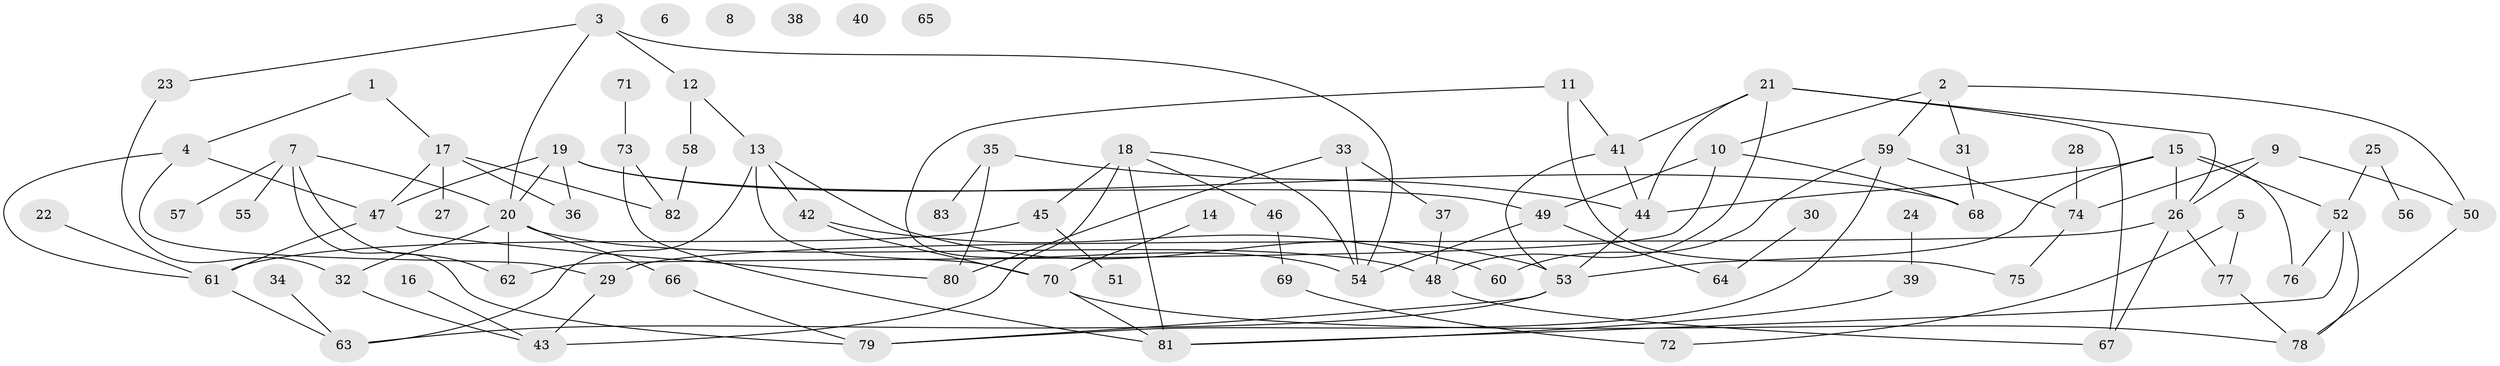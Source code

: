 // coarse degree distribution, {4: 0.17391304347826086, 7: 0.043478260869565216, 3: 0.32608695652173914, 5: 0.10869565217391304, 8: 0.021739130434782608, 9: 0.021739130434782608, 1: 0.15217391304347827, 2: 0.15217391304347827}
// Generated by graph-tools (version 1.1) at 2025/47/03/04/25 22:47:59]
// undirected, 83 vertices, 120 edges
graph export_dot {
  node [color=gray90,style=filled];
  1;
  2;
  3;
  4;
  5;
  6;
  7;
  8;
  9;
  10;
  11;
  12;
  13;
  14;
  15;
  16;
  17;
  18;
  19;
  20;
  21;
  22;
  23;
  24;
  25;
  26;
  27;
  28;
  29;
  30;
  31;
  32;
  33;
  34;
  35;
  36;
  37;
  38;
  39;
  40;
  41;
  42;
  43;
  44;
  45;
  46;
  47;
  48;
  49;
  50;
  51;
  52;
  53;
  54;
  55;
  56;
  57;
  58;
  59;
  60;
  61;
  62;
  63;
  64;
  65;
  66;
  67;
  68;
  69;
  70;
  71;
  72;
  73;
  74;
  75;
  76;
  77;
  78;
  79;
  80;
  81;
  82;
  83;
  1 -- 4;
  1 -- 17;
  2 -- 10;
  2 -- 31;
  2 -- 50;
  2 -- 59;
  3 -- 12;
  3 -- 20;
  3 -- 23;
  3 -- 54;
  4 -- 29;
  4 -- 47;
  4 -- 61;
  5 -- 72;
  5 -- 77;
  7 -- 20;
  7 -- 55;
  7 -- 57;
  7 -- 62;
  7 -- 79;
  9 -- 26;
  9 -- 50;
  9 -- 74;
  10 -- 49;
  10 -- 62;
  10 -- 68;
  11 -- 41;
  11 -- 54;
  11 -- 75;
  12 -- 13;
  12 -- 58;
  13 -- 42;
  13 -- 53;
  13 -- 63;
  13 -- 70;
  14 -- 70;
  15 -- 26;
  15 -- 44;
  15 -- 52;
  15 -- 53;
  15 -- 76;
  16 -- 43;
  17 -- 27;
  17 -- 36;
  17 -- 47;
  17 -- 82;
  18 -- 43;
  18 -- 45;
  18 -- 46;
  18 -- 54;
  18 -- 81;
  19 -- 20;
  19 -- 36;
  19 -- 47;
  19 -- 49;
  19 -- 68;
  20 -- 32;
  20 -- 48;
  20 -- 62;
  20 -- 66;
  21 -- 26;
  21 -- 41;
  21 -- 44;
  21 -- 48;
  21 -- 67;
  22 -- 61;
  23 -- 32;
  24 -- 39;
  25 -- 52;
  25 -- 56;
  26 -- 29;
  26 -- 67;
  26 -- 77;
  28 -- 74;
  29 -- 43;
  30 -- 64;
  31 -- 68;
  32 -- 43;
  33 -- 37;
  33 -- 54;
  33 -- 80;
  34 -- 63;
  35 -- 44;
  35 -- 80;
  35 -- 83;
  37 -- 48;
  39 -- 81;
  41 -- 44;
  41 -- 53;
  42 -- 60;
  42 -- 70;
  44 -- 53;
  45 -- 51;
  45 -- 61;
  46 -- 69;
  47 -- 61;
  47 -- 80;
  48 -- 67;
  49 -- 54;
  49 -- 64;
  50 -- 78;
  52 -- 76;
  52 -- 78;
  52 -- 81;
  53 -- 63;
  53 -- 79;
  58 -- 82;
  59 -- 60;
  59 -- 74;
  59 -- 79;
  61 -- 63;
  66 -- 79;
  69 -- 72;
  70 -- 78;
  70 -- 81;
  71 -- 73;
  73 -- 81;
  73 -- 82;
  74 -- 75;
  77 -- 78;
}
